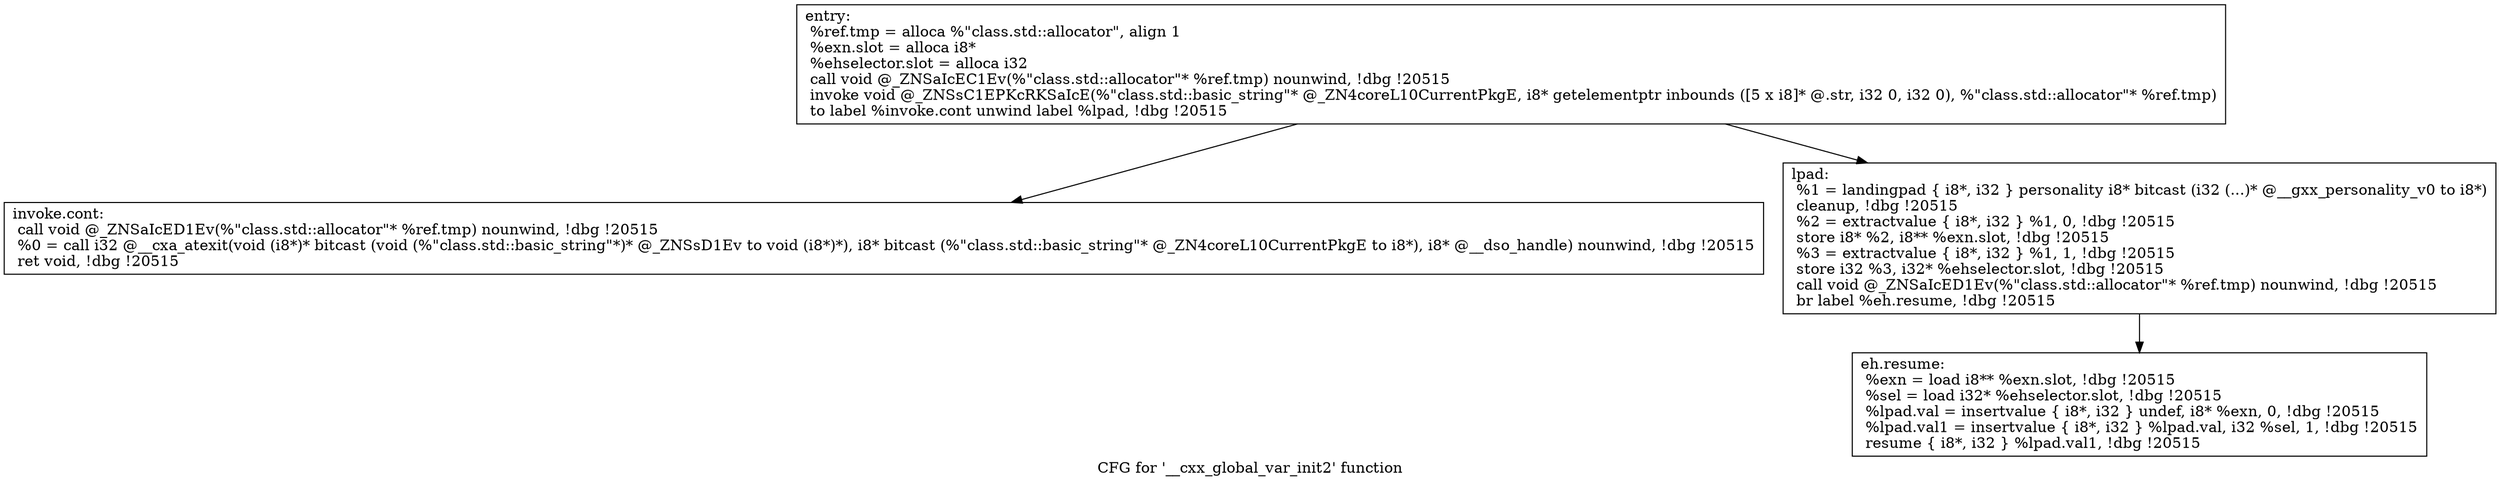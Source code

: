 digraph "CFG for '__cxx_global_var_init2' function" {
	label="CFG for '__cxx_global_var_init2' function";

	Node0x7fd4417662d0 [shape=record,label="{entry:\l  %ref.tmp = alloca %\"class.std::allocator\", align 1\l  %exn.slot = alloca i8*\l  %ehselector.slot = alloca i32\l  call void @_ZNSaIcEC1Ev(%\"class.std::allocator\"* %ref.tmp) nounwind, !dbg !20515\l  invoke void @_ZNSsC1EPKcRKSaIcE(%\"class.std::basic_string\"* @_ZN4coreL10CurrentPkgE, i8* getelementptr inbounds ([5 x i8]* @.str, i32 0, i32 0), %\"class.std::allocator\"* %ref.tmp)\l          to label %invoke.cont unwind label %lpad, !dbg !20515\l}"];
	Node0x7fd4417662d0 -> Node0x7fd441766320;
	Node0x7fd4417662d0 -> Node0x7fd441766370;
	Node0x7fd441766320 [shape=record,label="{invoke.cont:                                      \l  call void @_ZNSaIcED1Ev(%\"class.std::allocator\"* %ref.tmp) nounwind, !dbg !20515\l  %0 = call i32 @__cxa_atexit(void (i8*)* bitcast (void (%\"class.std::basic_string\"*)* @_ZNSsD1Ev to void (i8*)*), i8* bitcast (%\"class.std::basic_string\"* @_ZN4coreL10CurrentPkgE to i8*), i8* @__dso_handle) nounwind, !dbg !20515\l  ret void, !dbg !20515\l}"];
	Node0x7fd441766370 [shape=record,label="{lpad:                                             \l  %1 = landingpad \{ i8*, i32 \} personality i8* bitcast (i32 (...)* @__gxx_personality_v0 to i8*)\l          cleanup, !dbg !20515\l  %2 = extractvalue \{ i8*, i32 \} %1, 0, !dbg !20515\l  store i8* %2, i8** %exn.slot, !dbg !20515\l  %3 = extractvalue \{ i8*, i32 \} %1, 1, !dbg !20515\l  store i32 %3, i32* %ehselector.slot, !dbg !20515\l  call void @_ZNSaIcED1Ev(%\"class.std::allocator\"* %ref.tmp) nounwind, !dbg !20515\l  br label %eh.resume, !dbg !20515\l}"];
	Node0x7fd441766370 -> Node0x7fd4417663c0;
	Node0x7fd4417663c0 [shape=record,label="{eh.resume:                                        \l  %exn = load i8** %exn.slot, !dbg !20515\l  %sel = load i32* %ehselector.slot, !dbg !20515\l  %lpad.val = insertvalue \{ i8*, i32 \} undef, i8* %exn, 0, !dbg !20515\l  %lpad.val1 = insertvalue \{ i8*, i32 \} %lpad.val, i32 %sel, 1, !dbg !20515\l  resume \{ i8*, i32 \} %lpad.val1, !dbg !20515\l}"];
}
